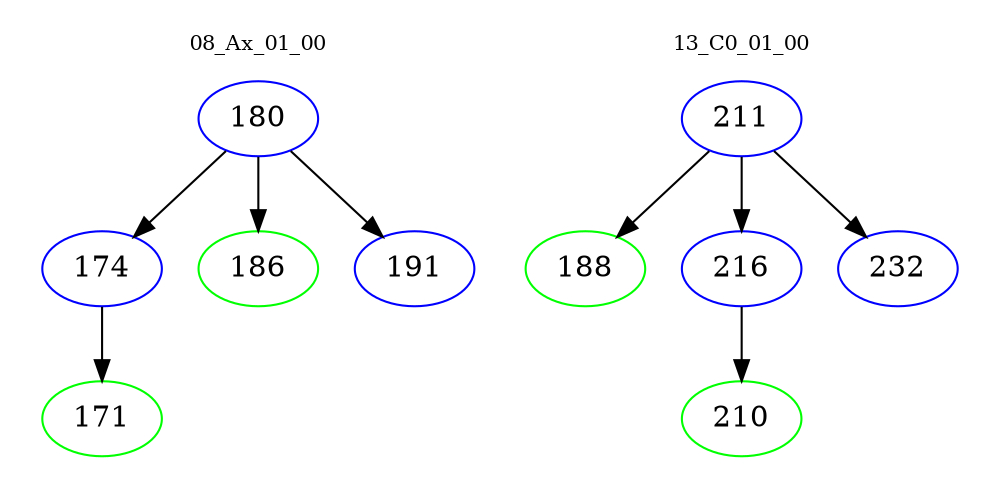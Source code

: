 digraph{
subgraph cluster_0 {
color = white
label = "08_Ax_01_00";
fontsize=10;
T0_180 [label="180", color="blue"]
T0_180 -> T0_174 [color="black"]
T0_174 [label="174", color="blue"]
T0_174 -> T0_171 [color="black"]
T0_171 [label="171", color="green"]
T0_180 -> T0_186 [color="black"]
T0_186 [label="186", color="green"]
T0_180 -> T0_191 [color="black"]
T0_191 [label="191", color="blue"]
}
subgraph cluster_1 {
color = white
label = "13_C0_01_00";
fontsize=10;
T1_211 [label="211", color="blue"]
T1_211 -> T1_188 [color="black"]
T1_188 [label="188", color="green"]
T1_211 -> T1_216 [color="black"]
T1_216 [label="216", color="blue"]
T1_216 -> T1_210 [color="black"]
T1_210 [label="210", color="green"]
T1_211 -> T1_232 [color="black"]
T1_232 [label="232", color="blue"]
}
}
